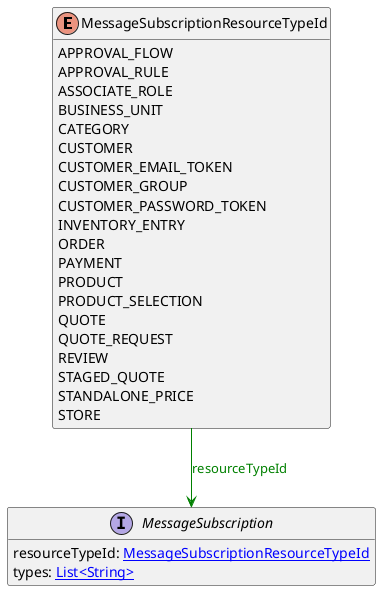 @startuml

hide methods
enum MessageSubscriptionResourceTypeId {
    APPROVAL_FLOW
    APPROVAL_RULE
    ASSOCIATE_ROLE
    BUSINESS_UNIT
    CATEGORY
    CUSTOMER
    CUSTOMER_EMAIL_TOKEN
    CUSTOMER_GROUP
    CUSTOMER_PASSWORD_TOKEN
    INVENTORY_ENTRY
    ORDER
    PAYMENT
    PRODUCT
    PRODUCT_SELECTION
    QUOTE
    QUOTE_REQUEST
    REVIEW
    STAGED_QUOTE
    STANDALONE_PRICE
    STORE
}
interface MessageSubscription [[MessageSubscription.svg]]  {
    resourceTypeId: [[MessageSubscriptionResourceTypeId.svg MessageSubscriptionResourceTypeId]]
    types: [[String.svg List<String>]]
}
MessageSubscriptionResourceTypeId --> MessageSubscription #green;text:green : "resourceTypeId"
@enduml
